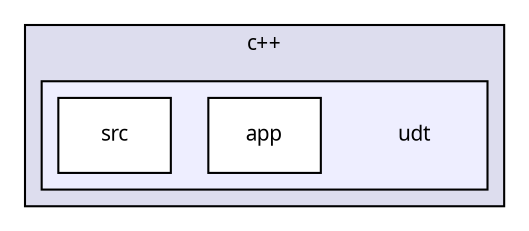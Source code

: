 digraph G {
  bgcolor=transparent;
  compound=true
  node [ fontsize=10, fontname="FreeSans.ttf"];
  edge [ labelfontsize=9, labelfontname="FreeSans.ttf"];
  subgraph clusterdir_76ba4b3c33c5d54d366d0eb91e3fec5a {
    graph [ bgcolor="#ddddee", pencolor="black", label="c++" fontname="FreeSans.ttf", fontsize=10, URL="dir_76ba4b3c33c5d54d366d0eb91e3fec5a.html"]
  subgraph clusterdir_5f1b1f72e5eac263b829572d3e1e33b2 {
    graph [ bgcolor="#eeeeff", pencolor="black", label="" URL="dir_5f1b1f72e5eac263b829572d3e1e33b2.html"];
    dir_5f1b1f72e5eac263b829572d3e1e33b2 [shape=plaintext label="udt"];
    dir_20a4ef497cc24b5a7bd8eb24e2cdb7aa [shape=box label="app" color="black" fillcolor="white" style="filled" URL="dir_20a4ef497cc24b5a7bd8eb24e2cdb7aa.html"];
    dir_8a867702bb2469ed0f0df1b60d31415c [shape=box label="src" color="black" fillcolor="white" style="filled" URL="dir_8a867702bb2469ed0f0df1b60d31415c.html"];
  }
  }
}
